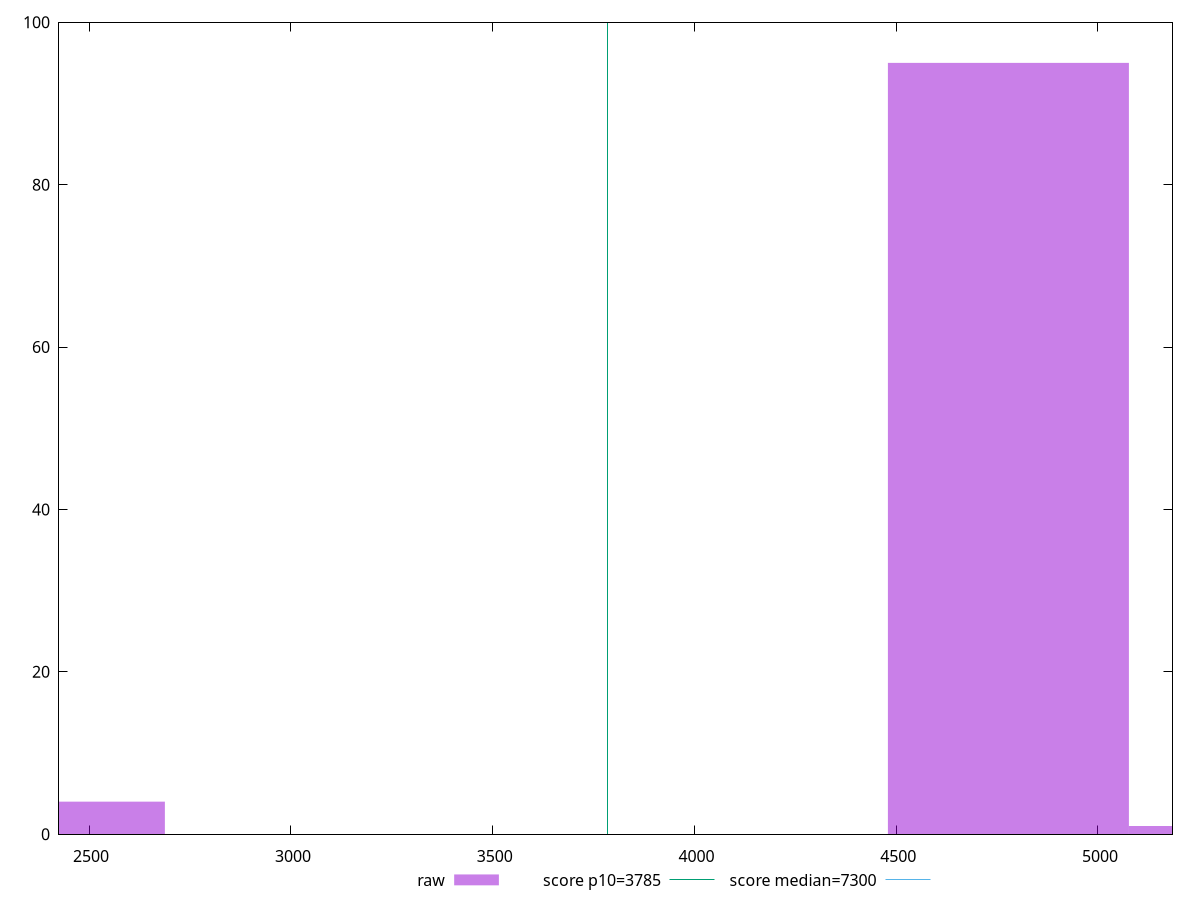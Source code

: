 reset

$raw <<EOF
4778.187944553702 95
2389.093972276851 4
5375.461437622916 1
EOF

set key outside below
set boxwidth 597.2734930692128
set xrange [2425.3505:5184.8345]
set yrange [0:100]
set trange [0:100]
set style fill transparent solid 0.5 noborder

set parametric
set terminal svg size 640, 490 enhanced background rgb 'white'
set output "report_00011_2021-02-09T10:53:21.242Z/interactive/samples/pages+cached+noadtech+nomedia/raw/histogram.svg"

plot $raw title "raw" with boxes, \
     3785,t title "score p10=3785", \
     7300,t title "score median=7300"

reset
